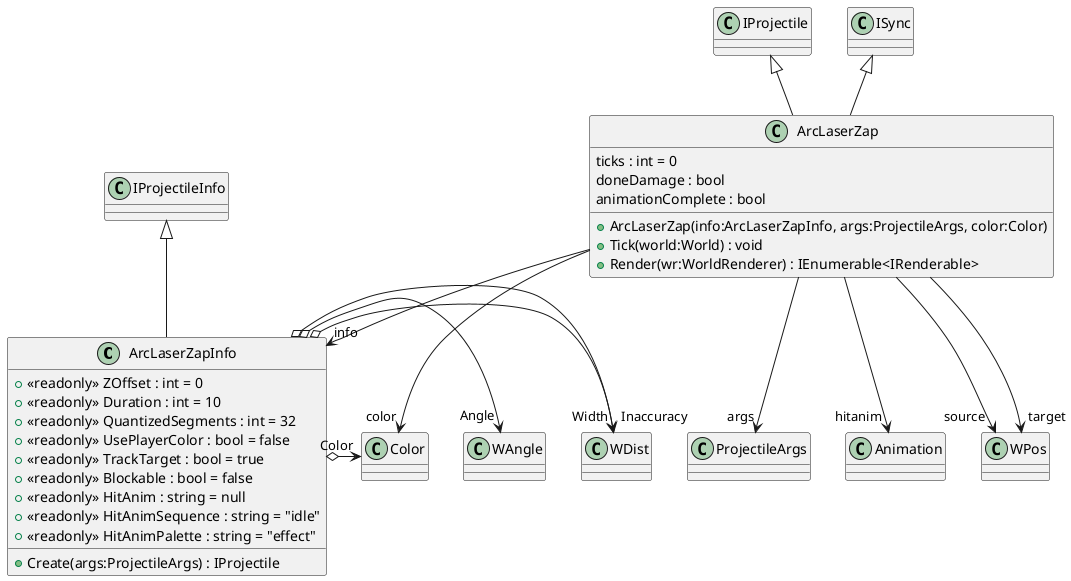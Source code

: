 @startuml
class ArcLaserZapInfo {
    + <<readonly>> ZOffset : int = 0
    + <<readonly>> Duration : int = 10
    + <<readonly>> QuantizedSegments : int = 32
    + <<readonly>> UsePlayerColor : bool = false
    + <<readonly>> TrackTarget : bool = true
    + <<readonly>> Blockable : bool = false
    + <<readonly>> HitAnim : string = null
    + <<readonly>> HitAnimSequence : string = "idle"
    + <<readonly>> HitAnimPalette : string = "effect"
    + Create(args:ProjectileArgs) : IProjectile
}
class ArcLaserZap {
    ticks : int = 0
    doneDamage : bool
    animationComplete : bool
    + ArcLaserZap(info:ArcLaserZapInfo, args:ProjectileArgs, color:Color)
    + Tick(world:World) : void
    + Render(wr:WorldRenderer) : IEnumerable<IRenderable>
}
IProjectileInfo <|-- ArcLaserZapInfo
ArcLaserZapInfo o-> "Width" WDist
ArcLaserZapInfo o-> "Angle" WAngle
ArcLaserZapInfo o-> "Color" Color
ArcLaserZapInfo o-> "Inaccuracy" WDist
IProjectile <|-- ArcLaserZap
ISync <|-- ArcLaserZap
ArcLaserZap --> "args" ProjectileArgs
ArcLaserZap --> "info" ArcLaserZapInfo
ArcLaserZap --> "hitanim" Animation
ArcLaserZap --> "color" Color
ArcLaserZap --> "source" WPos
ArcLaserZap --> "target" WPos
@enduml
